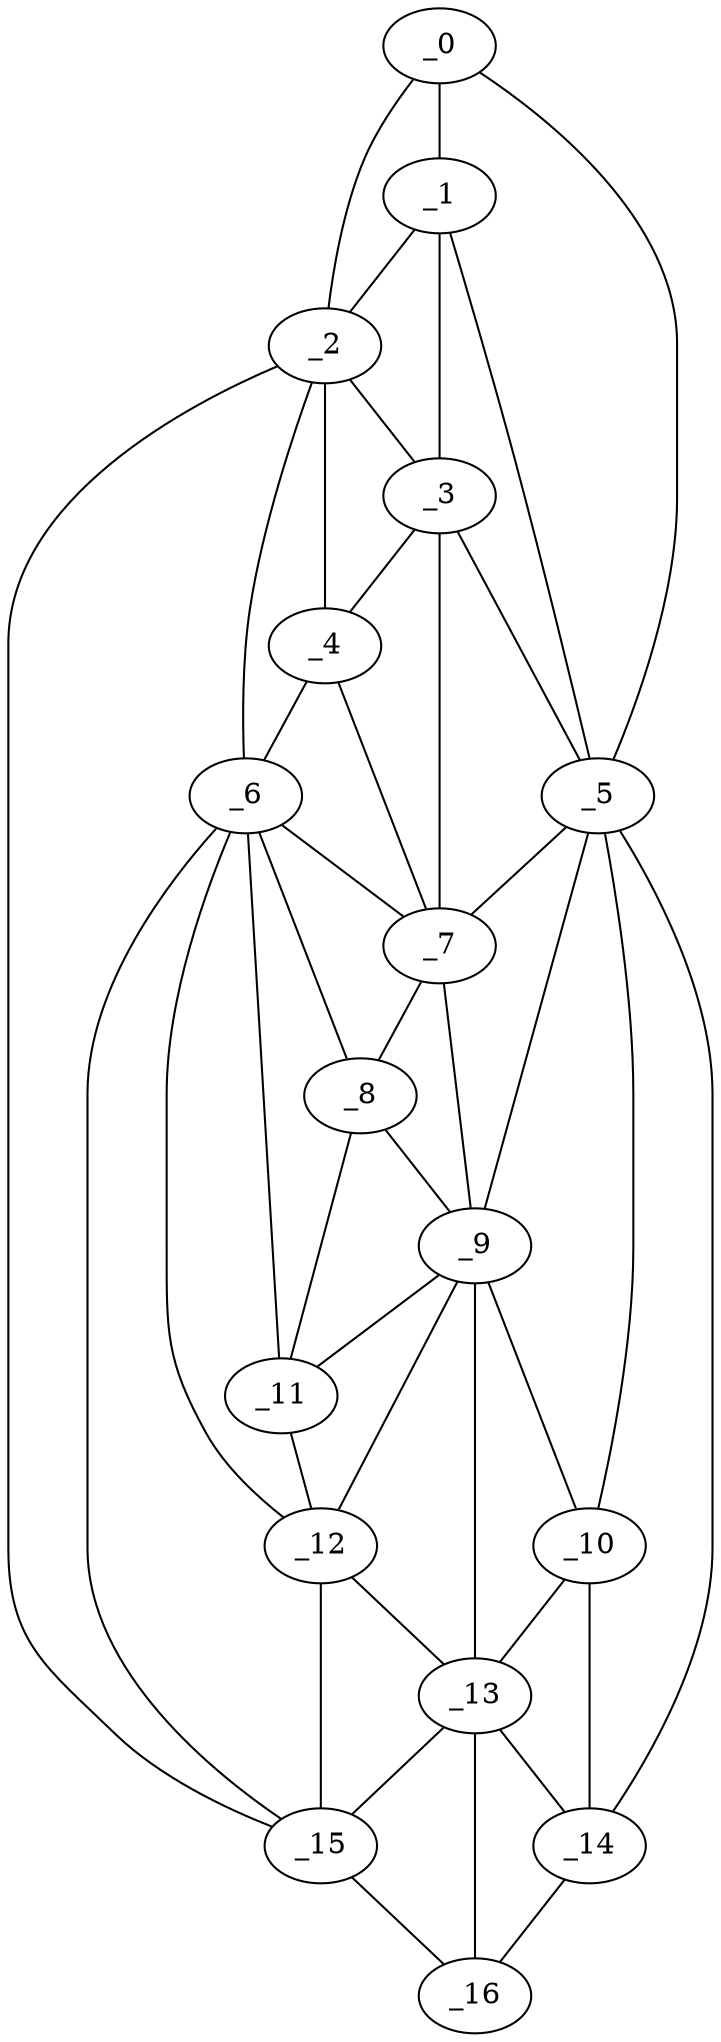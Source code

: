 graph "obj98__225.gxl" {
	_0	 [x=5,
		y=40];
	_1	 [x=22,
		y=38];
	_0 -- _1	 [valence=2];
	_2	 [x=29,
		y=31];
	_0 -- _2	 [valence=1];
	_5	 [x=62,
		y=79];
	_0 -- _5	 [valence=1];
	_1 -- _2	 [valence=1];
	_3	 [x=42,
		y=43];
	_1 -- _3	 [valence=2];
	_1 -- _5	 [valence=1];
	_2 -- _3	 [valence=2];
	_4	 [x=51,
		y=45];
	_2 -- _4	 [valence=2];
	_6	 [x=63,
		y=49];
	_2 -- _6	 [valence=1];
	_15	 [x=125,
		y=68];
	_2 -- _15	 [valence=1];
	_3 -- _4	 [valence=1];
	_3 -- _5	 [valence=2];
	_7	 [x=64,
		y=65];
	_3 -- _7	 [valence=2];
	_4 -- _6	 [valence=2];
	_4 -- _7	 [valence=1];
	_5 -- _7	 [valence=1];
	_9	 [x=82,
		y=72];
	_5 -- _9	 [valence=2];
	_10	 [x=84,
		y=88];
	_5 -- _10	 [valence=2];
	_14	 [x=100,
		y=95];
	_5 -- _14	 [valence=1];
	_6 -- _7	 [valence=2];
	_8	 [x=73,
		y=54];
	_6 -- _8	 [valence=1];
	_11	 [x=85,
		y=58];
	_6 -- _11	 [valence=2];
	_12	 [x=95,
		y=61];
	_6 -- _12	 [valence=1];
	_6 -- _15	 [valence=2];
	_7 -- _8	 [valence=2];
	_7 -- _9	 [valence=2];
	_8 -- _9	 [valence=1];
	_8 -- _11	 [valence=2];
	_9 -- _10	 [valence=1];
	_9 -- _11	 [valence=2];
	_9 -- _12	 [valence=1];
	_13	 [x=100,
		y=80];
	_9 -- _13	 [valence=2];
	_10 -- _13	 [valence=2];
	_10 -- _14	 [valence=1];
	_11 -- _12	 [valence=2];
	_12 -- _13	 [valence=1];
	_12 -- _15	 [valence=2];
	_13 -- _14	 [valence=1];
	_13 -- _15	 [valence=2];
	_16	 [x=126,
		y=85];
	_13 -- _16	 [valence=2];
	_14 -- _16	 [valence=1];
	_15 -- _16	 [valence=1];
}
